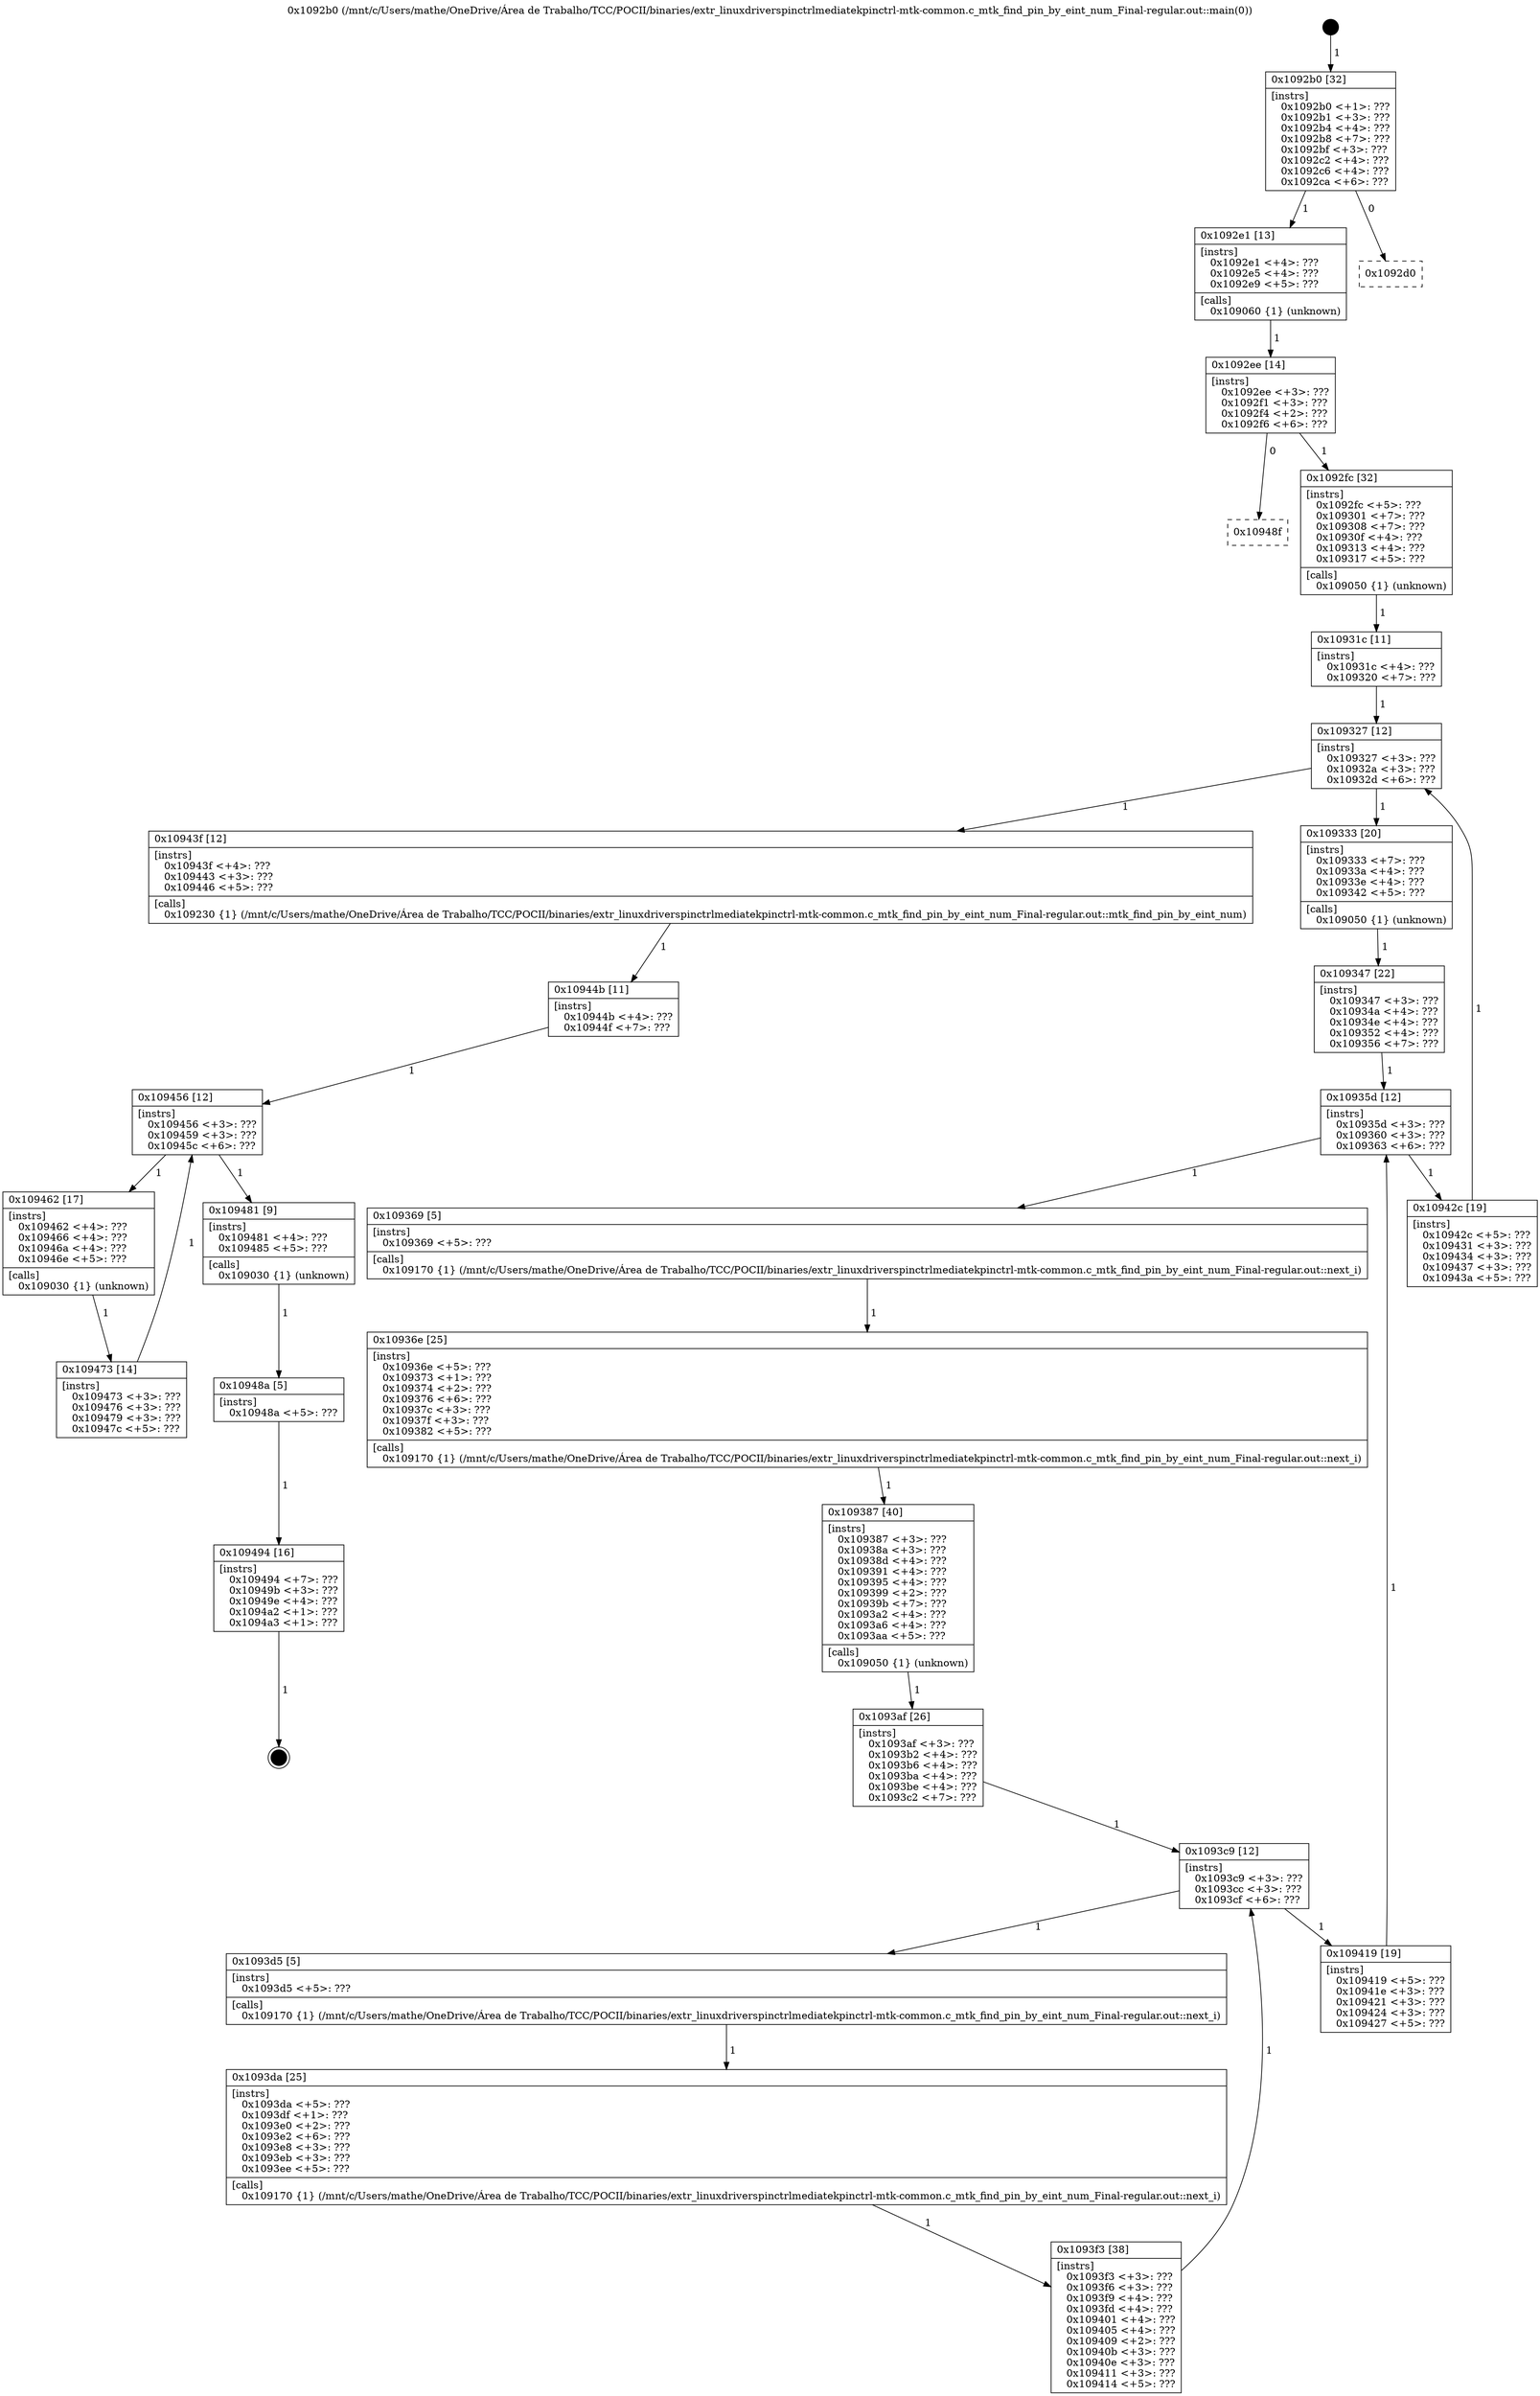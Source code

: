 digraph "0x1092b0" {
  label = "0x1092b0 (/mnt/c/Users/mathe/OneDrive/Área de Trabalho/TCC/POCII/binaries/extr_linuxdriverspinctrlmediatekpinctrl-mtk-common.c_mtk_find_pin_by_eint_num_Final-regular.out::main(0))"
  labelloc = "t"
  node[shape=record]

  Entry [label="",width=0.3,height=0.3,shape=circle,fillcolor=black,style=filled]
  "0x1092b0" [label="{
     0x1092b0 [32]\l
     | [instrs]\l
     &nbsp;&nbsp;0x1092b0 \<+1\>: ???\l
     &nbsp;&nbsp;0x1092b1 \<+3\>: ???\l
     &nbsp;&nbsp;0x1092b4 \<+4\>: ???\l
     &nbsp;&nbsp;0x1092b8 \<+7\>: ???\l
     &nbsp;&nbsp;0x1092bf \<+3\>: ???\l
     &nbsp;&nbsp;0x1092c2 \<+4\>: ???\l
     &nbsp;&nbsp;0x1092c6 \<+4\>: ???\l
     &nbsp;&nbsp;0x1092ca \<+6\>: ???\l
  }"]
  "0x1092e1" [label="{
     0x1092e1 [13]\l
     | [instrs]\l
     &nbsp;&nbsp;0x1092e1 \<+4\>: ???\l
     &nbsp;&nbsp;0x1092e5 \<+4\>: ???\l
     &nbsp;&nbsp;0x1092e9 \<+5\>: ???\l
     | [calls]\l
     &nbsp;&nbsp;0x109060 \{1\} (unknown)\l
  }"]
  "0x1092d0" [label="{
     0x1092d0\l
  }", style=dashed]
  "0x1092ee" [label="{
     0x1092ee [14]\l
     | [instrs]\l
     &nbsp;&nbsp;0x1092ee \<+3\>: ???\l
     &nbsp;&nbsp;0x1092f1 \<+3\>: ???\l
     &nbsp;&nbsp;0x1092f4 \<+2\>: ???\l
     &nbsp;&nbsp;0x1092f6 \<+6\>: ???\l
  }"]
  "0x10948f" [label="{
     0x10948f\l
  }", style=dashed]
  "0x1092fc" [label="{
     0x1092fc [32]\l
     | [instrs]\l
     &nbsp;&nbsp;0x1092fc \<+5\>: ???\l
     &nbsp;&nbsp;0x109301 \<+7\>: ???\l
     &nbsp;&nbsp;0x109308 \<+7\>: ???\l
     &nbsp;&nbsp;0x10930f \<+4\>: ???\l
     &nbsp;&nbsp;0x109313 \<+4\>: ???\l
     &nbsp;&nbsp;0x109317 \<+5\>: ???\l
     | [calls]\l
     &nbsp;&nbsp;0x109050 \{1\} (unknown)\l
  }"]
  Exit [label="",width=0.3,height=0.3,shape=circle,fillcolor=black,style=filled,peripheries=2]
  "0x109327" [label="{
     0x109327 [12]\l
     | [instrs]\l
     &nbsp;&nbsp;0x109327 \<+3\>: ???\l
     &nbsp;&nbsp;0x10932a \<+3\>: ???\l
     &nbsp;&nbsp;0x10932d \<+6\>: ???\l
  }"]
  "0x10943f" [label="{
     0x10943f [12]\l
     | [instrs]\l
     &nbsp;&nbsp;0x10943f \<+4\>: ???\l
     &nbsp;&nbsp;0x109443 \<+3\>: ???\l
     &nbsp;&nbsp;0x109446 \<+5\>: ???\l
     | [calls]\l
     &nbsp;&nbsp;0x109230 \{1\} (/mnt/c/Users/mathe/OneDrive/Área de Trabalho/TCC/POCII/binaries/extr_linuxdriverspinctrlmediatekpinctrl-mtk-common.c_mtk_find_pin_by_eint_num_Final-regular.out::mtk_find_pin_by_eint_num)\l
  }"]
  "0x109333" [label="{
     0x109333 [20]\l
     | [instrs]\l
     &nbsp;&nbsp;0x109333 \<+7\>: ???\l
     &nbsp;&nbsp;0x10933a \<+4\>: ???\l
     &nbsp;&nbsp;0x10933e \<+4\>: ???\l
     &nbsp;&nbsp;0x109342 \<+5\>: ???\l
     | [calls]\l
     &nbsp;&nbsp;0x109050 \{1\} (unknown)\l
  }"]
  "0x10935d" [label="{
     0x10935d [12]\l
     | [instrs]\l
     &nbsp;&nbsp;0x10935d \<+3\>: ???\l
     &nbsp;&nbsp;0x109360 \<+3\>: ???\l
     &nbsp;&nbsp;0x109363 \<+6\>: ???\l
  }"]
  "0x10942c" [label="{
     0x10942c [19]\l
     | [instrs]\l
     &nbsp;&nbsp;0x10942c \<+5\>: ???\l
     &nbsp;&nbsp;0x109431 \<+3\>: ???\l
     &nbsp;&nbsp;0x109434 \<+3\>: ???\l
     &nbsp;&nbsp;0x109437 \<+3\>: ???\l
     &nbsp;&nbsp;0x10943a \<+5\>: ???\l
  }"]
  "0x109369" [label="{
     0x109369 [5]\l
     | [instrs]\l
     &nbsp;&nbsp;0x109369 \<+5\>: ???\l
     | [calls]\l
     &nbsp;&nbsp;0x109170 \{1\} (/mnt/c/Users/mathe/OneDrive/Área de Trabalho/TCC/POCII/binaries/extr_linuxdriverspinctrlmediatekpinctrl-mtk-common.c_mtk_find_pin_by_eint_num_Final-regular.out::next_i)\l
  }"]
  "0x10936e" [label="{
     0x10936e [25]\l
     | [instrs]\l
     &nbsp;&nbsp;0x10936e \<+5\>: ???\l
     &nbsp;&nbsp;0x109373 \<+1\>: ???\l
     &nbsp;&nbsp;0x109374 \<+2\>: ???\l
     &nbsp;&nbsp;0x109376 \<+6\>: ???\l
     &nbsp;&nbsp;0x10937c \<+3\>: ???\l
     &nbsp;&nbsp;0x10937f \<+3\>: ???\l
     &nbsp;&nbsp;0x109382 \<+5\>: ???\l
     | [calls]\l
     &nbsp;&nbsp;0x109170 \{1\} (/mnt/c/Users/mathe/OneDrive/Área de Trabalho/TCC/POCII/binaries/extr_linuxdriverspinctrlmediatekpinctrl-mtk-common.c_mtk_find_pin_by_eint_num_Final-regular.out::next_i)\l
  }"]
  "0x109387" [label="{
     0x109387 [40]\l
     | [instrs]\l
     &nbsp;&nbsp;0x109387 \<+3\>: ???\l
     &nbsp;&nbsp;0x10938a \<+3\>: ???\l
     &nbsp;&nbsp;0x10938d \<+4\>: ???\l
     &nbsp;&nbsp;0x109391 \<+4\>: ???\l
     &nbsp;&nbsp;0x109395 \<+4\>: ???\l
     &nbsp;&nbsp;0x109399 \<+2\>: ???\l
     &nbsp;&nbsp;0x10939b \<+7\>: ???\l
     &nbsp;&nbsp;0x1093a2 \<+4\>: ???\l
     &nbsp;&nbsp;0x1093a6 \<+4\>: ???\l
     &nbsp;&nbsp;0x1093aa \<+5\>: ???\l
     | [calls]\l
     &nbsp;&nbsp;0x109050 \{1\} (unknown)\l
  }"]
  "0x1093c9" [label="{
     0x1093c9 [12]\l
     | [instrs]\l
     &nbsp;&nbsp;0x1093c9 \<+3\>: ???\l
     &nbsp;&nbsp;0x1093cc \<+3\>: ???\l
     &nbsp;&nbsp;0x1093cf \<+6\>: ???\l
  }"]
  "0x109419" [label="{
     0x109419 [19]\l
     | [instrs]\l
     &nbsp;&nbsp;0x109419 \<+5\>: ???\l
     &nbsp;&nbsp;0x10941e \<+3\>: ???\l
     &nbsp;&nbsp;0x109421 \<+3\>: ???\l
     &nbsp;&nbsp;0x109424 \<+3\>: ???\l
     &nbsp;&nbsp;0x109427 \<+5\>: ???\l
  }"]
  "0x1093d5" [label="{
     0x1093d5 [5]\l
     | [instrs]\l
     &nbsp;&nbsp;0x1093d5 \<+5\>: ???\l
     | [calls]\l
     &nbsp;&nbsp;0x109170 \{1\} (/mnt/c/Users/mathe/OneDrive/Área de Trabalho/TCC/POCII/binaries/extr_linuxdriverspinctrlmediatekpinctrl-mtk-common.c_mtk_find_pin_by_eint_num_Final-regular.out::next_i)\l
  }"]
  "0x1093da" [label="{
     0x1093da [25]\l
     | [instrs]\l
     &nbsp;&nbsp;0x1093da \<+5\>: ???\l
     &nbsp;&nbsp;0x1093df \<+1\>: ???\l
     &nbsp;&nbsp;0x1093e0 \<+2\>: ???\l
     &nbsp;&nbsp;0x1093e2 \<+6\>: ???\l
     &nbsp;&nbsp;0x1093e8 \<+3\>: ???\l
     &nbsp;&nbsp;0x1093eb \<+3\>: ???\l
     &nbsp;&nbsp;0x1093ee \<+5\>: ???\l
     | [calls]\l
     &nbsp;&nbsp;0x109170 \{1\} (/mnt/c/Users/mathe/OneDrive/Área de Trabalho/TCC/POCII/binaries/extr_linuxdriverspinctrlmediatekpinctrl-mtk-common.c_mtk_find_pin_by_eint_num_Final-regular.out::next_i)\l
  }"]
  "0x1093f3" [label="{
     0x1093f3 [38]\l
     | [instrs]\l
     &nbsp;&nbsp;0x1093f3 \<+3\>: ???\l
     &nbsp;&nbsp;0x1093f6 \<+3\>: ???\l
     &nbsp;&nbsp;0x1093f9 \<+4\>: ???\l
     &nbsp;&nbsp;0x1093fd \<+4\>: ???\l
     &nbsp;&nbsp;0x109401 \<+4\>: ???\l
     &nbsp;&nbsp;0x109405 \<+4\>: ???\l
     &nbsp;&nbsp;0x109409 \<+2\>: ???\l
     &nbsp;&nbsp;0x10940b \<+3\>: ???\l
     &nbsp;&nbsp;0x10940e \<+3\>: ???\l
     &nbsp;&nbsp;0x109411 \<+3\>: ???\l
     &nbsp;&nbsp;0x109414 \<+5\>: ???\l
  }"]
  "0x1093af" [label="{
     0x1093af [26]\l
     | [instrs]\l
     &nbsp;&nbsp;0x1093af \<+3\>: ???\l
     &nbsp;&nbsp;0x1093b2 \<+4\>: ???\l
     &nbsp;&nbsp;0x1093b6 \<+4\>: ???\l
     &nbsp;&nbsp;0x1093ba \<+4\>: ???\l
     &nbsp;&nbsp;0x1093be \<+4\>: ???\l
     &nbsp;&nbsp;0x1093c2 \<+7\>: ???\l
  }"]
  "0x109494" [label="{
     0x109494 [16]\l
     | [instrs]\l
     &nbsp;&nbsp;0x109494 \<+7\>: ???\l
     &nbsp;&nbsp;0x10949b \<+3\>: ???\l
     &nbsp;&nbsp;0x10949e \<+4\>: ???\l
     &nbsp;&nbsp;0x1094a2 \<+1\>: ???\l
     &nbsp;&nbsp;0x1094a3 \<+1\>: ???\l
  }"]
  "0x109347" [label="{
     0x109347 [22]\l
     | [instrs]\l
     &nbsp;&nbsp;0x109347 \<+3\>: ???\l
     &nbsp;&nbsp;0x10934a \<+4\>: ???\l
     &nbsp;&nbsp;0x10934e \<+4\>: ???\l
     &nbsp;&nbsp;0x109352 \<+4\>: ???\l
     &nbsp;&nbsp;0x109356 \<+7\>: ???\l
  }"]
  "0x10948a" [label="{
     0x10948a [5]\l
     | [instrs]\l
     &nbsp;&nbsp;0x10948a \<+5\>: ???\l
  }"]
  "0x10931c" [label="{
     0x10931c [11]\l
     | [instrs]\l
     &nbsp;&nbsp;0x10931c \<+4\>: ???\l
     &nbsp;&nbsp;0x109320 \<+7\>: ???\l
  }"]
  "0x109456" [label="{
     0x109456 [12]\l
     | [instrs]\l
     &nbsp;&nbsp;0x109456 \<+3\>: ???\l
     &nbsp;&nbsp;0x109459 \<+3\>: ???\l
     &nbsp;&nbsp;0x10945c \<+6\>: ???\l
  }"]
  "0x109481" [label="{
     0x109481 [9]\l
     | [instrs]\l
     &nbsp;&nbsp;0x109481 \<+4\>: ???\l
     &nbsp;&nbsp;0x109485 \<+5\>: ???\l
     | [calls]\l
     &nbsp;&nbsp;0x109030 \{1\} (unknown)\l
  }"]
  "0x109462" [label="{
     0x109462 [17]\l
     | [instrs]\l
     &nbsp;&nbsp;0x109462 \<+4\>: ???\l
     &nbsp;&nbsp;0x109466 \<+4\>: ???\l
     &nbsp;&nbsp;0x10946a \<+4\>: ???\l
     &nbsp;&nbsp;0x10946e \<+5\>: ???\l
     | [calls]\l
     &nbsp;&nbsp;0x109030 \{1\} (unknown)\l
  }"]
  "0x109473" [label="{
     0x109473 [14]\l
     | [instrs]\l
     &nbsp;&nbsp;0x109473 \<+3\>: ???\l
     &nbsp;&nbsp;0x109476 \<+3\>: ???\l
     &nbsp;&nbsp;0x109479 \<+3\>: ???\l
     &nbsp;&nbsp;0x10947c \<+5\>: ???\l
  }"]
  "0x10944b" [label="{
     0x10944b [11]\l
     | [instrs]\l
     &nbsp;&nbsp;0x10944b \<+4\>: ???\l
     &nbsp;&nbsp;0x10944f \<+7\>: ???\l
  }"]
  Entry -> "0x1092b0" [label=" 1"]
  "0x1092b0" -> "0x1092e1" [label=" 1"]
  "0x1092b0" -> "0x1092d0" [label=" 0"]
  "0x1092e1" -> "0x1092ee" [label=" 1"]
  "0x1092ee" -> "0x10948f" [label=" 0"]
  "0x1092ee" -> "0x1092fc" [label=" 1"]
  "0x109494" -> Exit [label=" 1"]
  "0x1092fc" -> "0x10931c" [label=" 1"]
  "0x109327" -> "0x10943f" [label=" 1"]
  "0x109327" -> "0x109333" [label=" 1"]
  "0x109333" -> "0x109347" [label=" 1"]
  "0x10935d" -> "0x10942c" [label=" 1"]
  "0x10935d" -> "0x109369" [label=" 1"]
  "0x109369" -> "0x10936e" [label=" 1"]
  "0x10936e" -> "0x109387" [label=" 1"]
  "0x109387" -> "0x1093af" [label=" 1"]
  "0x1093c9" -> "0x109419" [label=" 1"]
  "0x1093c9" -> "0x1093d5" [label=" 1"]
  "0x1093d5" -> "0x1093da" [label=" 1"]
  "0x1093da" -> "0x1093f3" [label=" 1"]
  "0x1093af" -> "0x1093c9" [label=" 1"]
  "0x1093f3" -> "0x1093c9" [label=" 1"]
  "0x10948a" -> "0x109494" [label=" 1"]
  "0x109347" -> "0x10935d" [label=" 1"]
  "0x109419" -> "0x10935d" [label=" 1"]
  "0x109481" -> "0x10948a" [label=" 1"]
  "0x10931c" -> "0x109327" [label=" 1"]
  "0x10942c" -> "0x109327" [label=" 1"]
  "0x10943f" -> "0x10944b" [label=" 1"]
  "0x109456" -> "0x109481" [label=" 1"]
  "0x109456" -> "0x109462" [label=" 1"]
  "0x109462" -> "0x109473" [label=" 1"]
  "0x10944b" -> "0x109456" [label=" 1"]
  "0x109473" -> "0x109456" [label=" 1"]
}
